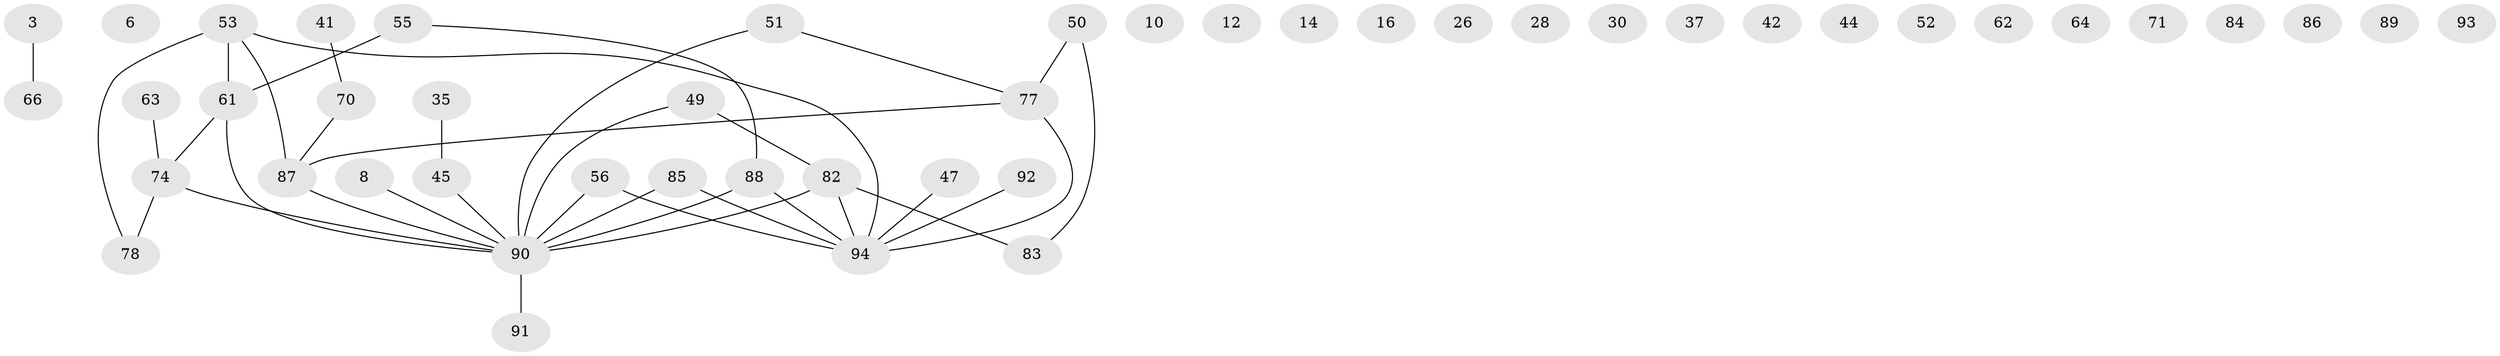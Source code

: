 // original degree distribution, {1: 0.19148936170212766, 2: 0.2765957446808511, 3: 0.1702127659574468, 0: 0.20212765957446807, 4: 0.11702127659574468, 5: 0.0425531914893617}
// Generated by graph-tools (version 1.1) at 2025/39/03/09/25 04:39:47]
// undirected, 47 vertices, 38 edges
graph export_dot {
graph [start="1"]
  node [color=gray90,style=filled];
  3;
  6;
  8;
  10;
  12;
  14;
  16;
  26;
  28;
  30;
  35;
  37;
  41;
  42;
  44;
  45;
  47;
  49 [super="+48"];
  50 [super="+23"];
  51;
  52;
  53;
  55;
  56;
  61 [super="+33"];
  62;
  63;
  64;
  66;
  70 [super="+59"];
  71;
  74 [super="+43"];
  77;
  78;
  82;
  83;
  84;
  85 [super="+22+17"];
  86;
  87 [super="+29"];
  88 [super="+80"];
  89;
  90 [super="+73+25+18+54+65+76"];
  91;
  92;
  93;
  94 [super="+15+46+81"];
  3 -- 66;
  8 -- 90;
  35 -- 45;
  41 -- 70;
  45 -- 90;
  47 -- 94;
  49 -- 82;
  49 -- 90;
  50 -- 77;
  50 -- 83;
  51 -- 77;
  51 -- 90;
  53 -- 61 [weight=2];
  53 -- 78;
  53 -- 87;
  53 -- 94;
  55 -- 61 [weight=2];
  55 -- 88;
  56 -- 94;
  56 -- 90;
  61 -- 74;
  61 -- 90 [weight=2];
  63 -- 74;
  70 -- 87 [weight=2];
  74 -- 78;
  74 -- 90;
  77 -- 87;
  77 -- 94;
  82 -- 83;
  82 -- 94;
  82 -- 90;
  85 -- 94;
  85 -- 90;
  87 -- 90;
  88 -- 90 [weight=3];
  88 -- 94;
  90 -- 91;
  92 -- 94;
}
